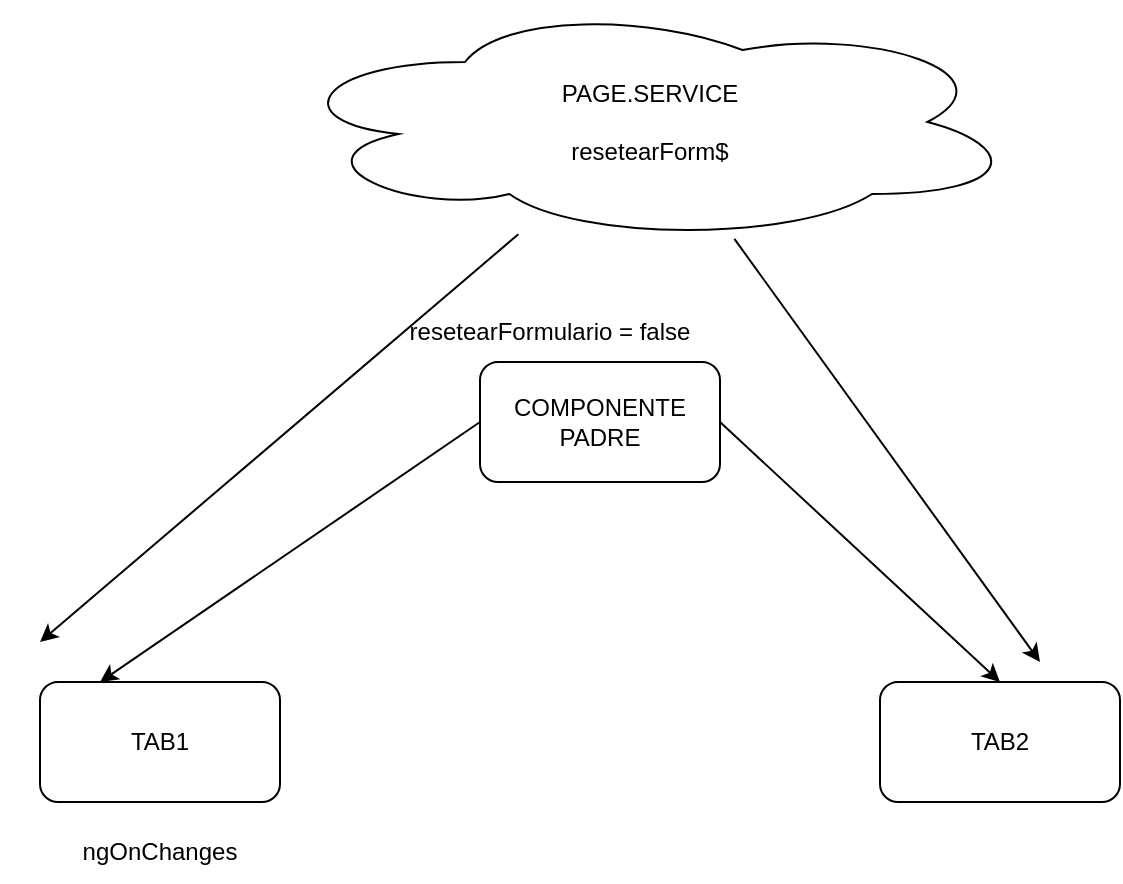 <mxfile>
    <diagram id="uhYAIyzlaThqnDQLCIW4" name="Page-1">
        <mxGraphModel dx="1039" dy="1600" grid="1" gridSize="10" guides="1" tooltips="1" connect="1" arrows="1" fold="1" page="1" pageScale="1" pageWidth="827" pageHeight="1169" math="0" shadow="0">
            <root>
                <mxCell id="0"/>
                <mxCell id="1" parent="0"/>
                <mxCell id="6" style="edgeStyle=none;html=1;entryX=0.5;entryY=0;entryDx=0;entryDy=0;exitX=1;exitY=0.5;exitDx=0;exitDy=0;" edge="1" parent="1" source="2" target="4">
                    <mxGeometry relative="1" as="geometry"/>
                </mxCell>
                <mxCell id="2" value="COMPONENTE PADRE" style="rounded=1;whiteSpace=wrap;html=1;" vertex="1" parent="1">
                    <mxGeometry x="280" y="140" width="120" height="60" as="geometry"/>
                </mxCell>
                <mxCell id="3" value="TAB1" style="rounded=1;whiteSpace=wrap;html=1;" vertex="1" parent="1">
                    <mxGeometry x="60" y="300" width="120" height="60" as="geometry"/>
                </mxCell>
                <mxCell id="4" value="TAB2" style="rounded=1;whiteSpace=wrap;html=1;" vertex="1" parent="1">
                    <mxGeometry x="480" y="300" width="120" height="60" as="geometry"/>
                </mxCell>
                <mxCell id="10" style="edgeStyle=none;html=1;entryX=0.25;entryY=0;entryDx=0;entryDy=0;exitX=0;exitY=0.5;exitDx=0;exitDy=0;" edge="1" parent="1" source="2" target="3">
                    <mxGeometry relative="1" as="geometry"/>
                </mxCell>
                <mxCell id="9" value="resetearFormulario = false" style="text;html=1;strokeColor=none;fillColor=none;align=center;verticalAlign=middle;whiteSpace=wrap;rounded=0;" vertex="1" parent="1">
                    <mxGeometry x="210" y="100" width="210" height="50" as="geometry"/>
                </mxCell>
                <mxCell id="11" value="ngOnChanges" style="text;html=1;strokeColor=none;fillColor=none;align=center;verticalAlign=middle;whiteSpace=wrap;rounded=0;" vertex="1" parent="1">
                    <mxGeometry x="40" y="370" width="160" height="30" as="geometry"/>
                </mxCell>
                <mxCell id="13" style="edgeStyle=none;html=1;" edge="1" parent="1" source="12">
                    <mxGeometry relative="1" as="geometry">
                        <mxPoint x="60" y="280" as="targetPoint"/>
                    </mxGeometry>
                </mxCell>
                <mxCell id="14" style="edgeStyle=none;html=1;" edge="1" parent="1" source="12">
                    <mxGeometry relative="1" as="geometry">
                        <mxPoint x="560" y="290" as="targetPoint"/>
                    </mxGeometry>
                </mxCell>
                <mxCell id="12" value="PAGE.SERVICE&lt;br&gt;&lt;br&gt;resetearForm$" style="ellipse;shape=cloud;whiteSpace=wrap;html=1;" vertex="1" parent="1">
                    <mxGeometry x="180" y="-40" width="370" height="120" as="geometry"/>
                </mxCell>
            </root>
        </mxGraphModel>
    </diagram>
</mxfile>
